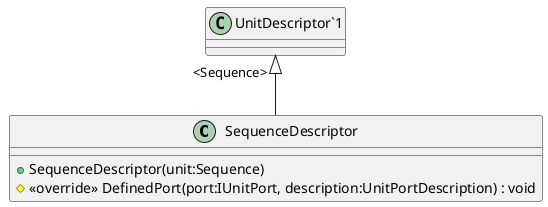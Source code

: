 @startuml
class SequenceDescriptor {
    + SequenceDescriptor(unit:Sequence)
    # <<override>> DefinedPort(port:IUnitPort, description:UnitPortDescription) : void
}
"UnitDescriptor`1" "<Sequence>" <|-- SequenceDescriptor
@enduml

